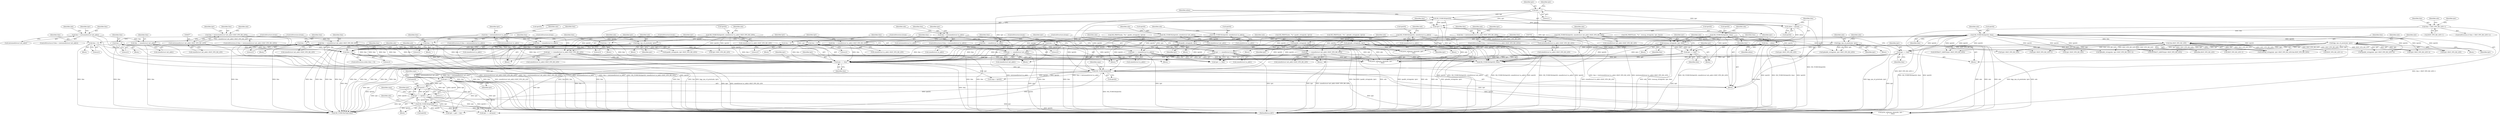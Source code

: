 digraph "0_tcpdump_13d52e9c0e7caf7e6325b0051bc90a49968be67f@array" {
"1001155" [label="(Call,tptr[0] + 1)"];
"1001123" [label="(Call,tptr++)"];
"1001111" [label="(Call,tptr += tlen)"];
"1000864" [label="(Call,tlen -= sizeof(struct in6_addr))"];
"1000834" [label="(Call,tlen < (int)sizeof(struct in6_addr))"];
"1000939" [label="(Call,tlen = 0)"];
"1000845" [label="(Call,tlen = 0)"];
"1000793" [label="(Call,tlen = 0)"];
"1000701" [label="(Call,tlen = nhlen)"];
"1000696" [label="(Call,nhlen = tptr[0])"];
"1000692" [label="(Call,ND_TCHECK(tptr[0]))"];
"1000689" [label="(Call,tptr +=3)"];
"1000751" [label="(Call,tlen = 0)"];
"1000887" [label="(Call,tlen = 0)"];
"1000984" [label="(Call,tlen = 0)"];
"1000820" [label="(Call,tlen -= (sizeof(struct in_addr)+BGP_VPN_RD_LEN))"];
"1000780" [label="(Call,tlen < (int)(sizeof(struct in_addr)+BGP_VPN_RD_LEN))"];
"1000782" [label="(Call,(int)(sizeof(struct in_addr)+BGP_VPN_RD_LEN))"];
"1001068" [label="(Call,tlen = 0)"];
"1000718" [label="(Call,tlen > 0)"];
"1000914" [label="(Call,tlen -= (sizeof(struct in6_addr)+BGP_VPN_RD_LEN))"];
"1000874" [label="(Call,tlen < (int)(sizeof(struct in6_addr)+BGP_VPN_RD_LEN))"];
"1000876" [label="(Call,(int)(sizeof(struct in6_addr)+BGP_VPN_RD_LEN))"];
"1000958" [label="(Call,tlen -= (sizeof(struct in_addr)))"];
"1000928" [label="(Call,tlen < (int)sizeof(struct in_addr))"];
"1000770" [label="(Call,tlen -= sizeof(struct in_addr))"];
"1000740" [label="(Call,tlen < (int)sizeof(struct in_addr))"];
"1000999" [label="(Call,tlen = 0)"];
"1000850" [label="(Call,ND_TCHECK2(tptr[0], sizeof(struct in6_addr)))"];
"1000756" [label="(Call,ND_TCHECK2(tptr[0], sizeof(struct in_addr)))"];
"1000826" [label="(Call,tptr += (sizeof(struct in_addr)+BGP_VPN_RD_LEN))"];
"1000798" [label="(Call,ND_TCHECK2(tptr[0], sizeof(struct in_addr)+BGP_VPN_RD_LEN))"];
"1000812" [label="(Call,bgp_vpn_rd_print(ndo, tptr))"];
"1000704" [label="(Call,tptr++)"];
"1000944" [label="(Call,ND_TCHECK2(tptr[0], sizeof(struct in_addr)))"];
"1000962" [label="(Call,tptr += (sizeof(struct in_addr)))"];
"1000955" [label="(Call,ipaddr_string(ndo, tptr))"];
"1001004" [label="(Call,ND_TCHECK2(tptr[0], tlen))"];
"1000989" [label="(Call,tlen < BGP_VPN_RD_LEN+1)"];
"1000774" [label="(Call,tptr += sizeof(struct in_addr))"];
"1000767" [label="(Call,ipaddr_string(ndo, tptr))"];
"1000868" [label="(Call,tptr += sizeof(struct in6_addr))"];
"1000861" [label="(Call,ip6addr_string(ndo, tptr))"];
"1001065" [label="(Call,tptr += tlen)"];
"1001023" [label="(Call,tlen-BGP_VPN_RD_LEN)"];
"1001015" [label="(Call,bgp_vpn_rd_print(ndo, tptr))"];
"1000892" [label="(Call,ND_TCHECK2(tptr[0], sizeof(struct in6_addr)+BGP_VPN_RD_LEN))"];
"1000981" [label="(Call,tptr += tlen)"];
"1000977" [label="(Call,isonsap_string(ndo, tptr, tlen))"];
"1000967" [label="(Call,ND_TCHECK2(tptr[0], tlen))"];
"1000920" [label="(Call,tptr += (sizeof(struct in6_addr)+BGP_VPN_RD_LEN))"];
"1000906" [label="(Call,bgp_vpn_rd_print(ndo, tptr))"];
"1001114" [label="(Call,ND_TCHECK(tptr[0]))"];
"1001153" [label="(Call,tptr += tptr[0] + 1)"];
"1001141" [label="(Call,ND_TCHECK(tptr[0]))"];
"1000874" [label="(Call,tlen < (int)(sizeof(struct in6_addr)+BGP_VPN_RD_LEN))"];
"1000776" [label="(Call,sizeof(struct in_addr))"];
"1000944" [label="(Call,ND_TCHECK2(tptr[0], sizeof(struct in_addr)))"];
"1000765" [label="(Block,)"];
"1000798" [label="(Call,ND_TCHECK2(tptr[0], sizeof(struct in_addr)+BGP_VPN_RD_LEN))"];
"1000888" [label="(Identifier,tlen)"];
"1000707" [label="(Identifier,tlen)"];
"1001114" [label="(Call,ND_TCHECK(tptr[0]))"];
"1001097" [label="(Call,tptr += tlen)"];
"1001004" [label="(Call,ND_TCHECK2(tptr[0], tlen))"];
"1000835" [label="(Identifier,tlen)"];
"1000811" [label="(Block,)"];
"1000956" [label="(Identifier,ndo)"];
"1000878" [label="(Call,sizeof(struct in6_addr)+BGP_VPN_RD_LEN)"];
"1001116" [label="(Identifier,tptr)"];
"1001126" [label="(Identifier,snpa)"];
"1001005" [label="(Call,tptr[0])"];
"1001156" [label="(Call,tptr[0])"];
"1000939" [label="(Call,tlen = 0)"];
"1000846" [label="(Identifier,tlen)"];
"1001066" [label="(Identifier,tptr)"];
"1000968" [label="(Call,tptr[0])"];
"1000705" [label="(Identifier,tptr)"];
"1001073" [label="(Call,ND_TCHECK2(tptr[0], tlen))"];
"1000797" [label="(Block,)"];
"1000836" [label="(Call,(int)sizeof(struct in6_addr))"];
"1000689" [label="(Call,tptr +=3)"];
"1000742" [label="(Call,(int)sizeof(struct in_addr))"];
"1000828" [label="(Call,sizeof(struct in_addr)+BGP_VPN_RD_LEN)"];
"1000718" [label="(Call,tlen > 0)"];
"1000780" [label="(Call,tlen < (int)(sizeof(struct in_addr)+BGP_VPN_RD_LEN))"];
"1000997" [label="(Identifier,ndo)"];
"1000840" [label="(Block,)"];
"1000812" [label="(Call,bgp_vpn_rd_print(ndo, tptr))"];
"1000856" [label="(Call,ND_PRINT((ndo, \"%s\", ip6addr_string(ndo, tptr))))"];
"1000928" [label="(Call,tlen < (int)sizeof(struct in_addr))"];
"1001154" [label="(Identifier,tptr)"];
"1000950" [label="(Call,ND_PRINT((ndo, \"%s\", ipaddr_string(ndo, tptr))))"];
"1000941" [label="(Literal,0)"];
"1000958" [label="(Call,tlen -= (sizeof(struct in_addr)))"];
"1000690" [label="(Identifier,tptr)"];
"1000892" [label="(Call,ND_TCHECK2(tptr[0], sizeof(struct in6_addr)+BGP_VPN_RD_LEN))"];
"1000814" [label="(Identifier,tptr)"];
"1000906" [label="(Call,bgp_vpn_rd_print(ndo, tptr))"];
"1000934" [label="(Block,)"];
"1001159" [label="(Literal,1)"];
"1000959" [label="(Identifier,tlen)"];
"1000930" [label="(Call,(int)sizeof(struct in_addr))"];
"1001118" [label="(Call,snpa = tptr[0])"];
"1000756" [label="(Call,ND_TCHECK2(tptr[0], sizeof(struct in_addr)))"];
"1000989" [label="(Call,tlen < BGP_VPN_RD_LEN+1)"];
"1000755" [label="(Block,)"];
"1000739" [label="(ControlStructure,if (tlen < (int)sizeof(struct in_addr)))"];
"1000960" [label="(Call,sizeof(struct in_addr))"];
"1000971" [label="(Identifier,tlen)"];
"1000794" [label="(Identifier,tlen)"];
"1000693" [label="(Call,tptr[0])"];
"1000910" [label="(Identifier,ndo)"];
"1000983" [label="(Identifier,tlen)"];
"1000945" [label="(Call,tptr[0])"];
"1001167" [label="(Call,tptr < pptr + len)"];
"1001071" [label="(ControlStructure,break;)"];
"1000813" [label="(Identifier,ndo)"];
"1000692" [label="(Call,ND_TCHECK(tptr[0]))"];
"1000793" [label="(Call,tlen = 0)"];
"1000864" [label="(Call,tlen -= sizeof(struct in6_addr))"];
"1001001" [label="(Literal,0)"];
"1000771" [label="(Identifier,tlen)"];
"1000764" [label="(Identifier,ndo)"];
"1000926" [label="(ControlStructure,break;)"];
"1000843" [label="(Identifier,ndo)"];
"1000889" [label="(Literal,0)"];
"1000753" [label="(Literal,0)"];
"1000717" [label="(ControlStructure,while (tlen > 0))"];
"1000817" [label="(Call,tptr+BGP_VPN_RD_LEN)"];
"1000847" [label="(Literal,0)"];
"1001068" [label="(Call,tlen = 0)"];
"1000865" [label="(Identifier,tlen)"];
"1000980" [label="(Identifier,tlen)"];
"1000769" [label="(Identifier,tptr)"];
"1000799" [label="(Call,tptr[0])"];
"1001000" [label="(Identifier,tlen)"];
"1001014" [label="(Block,)"];
"1001062" [label="(Call,BGP_VPN_RD_LEN+3)"];
"1001006" [label="(Identifier,tptr)"];
"1000827" [label="(Identifier,tptr)"];
"1000788" [label="(Block,)"];
"1000834" [label="(Call,tlen < (int)sizeof(struct in6_addr))"];
"1000791" [label="(Identifier,ndo)"];
"1001016" [label="(Identifier,ndo)"];
"1000849" [label="(Block,)"];
"1000698" [label="(Call,tptr[0])"];
"1000955" [label="(Call,ipaddr_string(ndo, tptr))"];
"1001025" [label="(Identifier,BGP_VPN_RD_LEN)"];
"1000902" [label="(Identifier,ndo)"];
"1000768" [label="(Identifier,ndo)"];
"1001139" [label="(Identifier,snpa)"];
"1000908" [label="(Identifier,tptr)"];
"1000845" [label="(Call,tlen = 0)"];
"1000779" [label="(ControlStructure,if (tlen < (int)(sizeof(struct in_addr)+BGP_VPN_RD_LEN)))"];
"1000859" [label="(Block,)"];
"1000697" [label="(Identifier,nhlen)"];
"1001634" [label="(Call,tptr += advance)"];
"1000772" [label="(Call,sizeof(struct in_addr))"];
"1001140" [label="(Block,)"];
"1000720" [label="(Literal,0)"];
"1000981" [label="(Call,tptr += tlen)"];
"1001017" [label="(Identifier,tptr)"];
"1000885" [label="(Identifier,ndo)"];
"1000991" [label="(Call,BGP_VPN_RD_LEN+1)"];
"1000775" [label="(Identifier,tptr)"];
"1001092" [label="(Call,print_unknown_data(ndo, tptr, \"\n\t    \", tlen))"];
"1000982" [label="(Identifier,tptr)"];
"1000915" [label="(Identifier,tlen)"];
"1000800" [label="(Identifier,tptr)"];
"1000988" [label="(ControlStructure,if (tlen < BGP_VPN_RD_LEN+1))"];
"1001060" [label="(Call,tptr+BGP_VPN_RD_LEN+3)"];
"1000815" [label="(Call,ipaddr_string(ndo, tptr+BGP_VPN_RD_LEN))"];
"1001048" [label="(Call,EXTRACT_24BITS(tptr+BGP_VPN_RD_LEN))"];
"1000808" [label="(Identifier,ndo)"];
"1001011" [label="(Identifier,ndo)"];
"1000757" [label="(Call,tptr[0])"];
"1000987" [label="(ControlStructure,break;)"];
"1000740" [label="(Call,tlen < (int)sizeof(struct in_addr))"];
"1000802" [label="(Call,sizeof(struct in_addr)+BGP_VPN_RD_LEN)"];
"1000916" [label="(Call,sizeof(struct in6_addr)+BGP_VPN_RD_LEN)"];
"1000986" [label="(Literal,0)"];
"1000894" [label="(Identifier,tptr)"];
"1001018" [label="(Call,isonsap_string(ndo, tptr+BGP_VPN_RD_LEN,tlen-BGP_VPN_RD_LEN))"];
"1001008" [label="(Identifier,tlen)"];
"1000978" [label="(Identifier,ndo)"];
"1000905" [label="(Block,)"];
"1000767" [label="(Call,ipaddr_string(ndo, tptr))"];
"1000826" [label="(Call,tptr += (sizeof(struct in_addr)+BGP_VPN_RD_LEN))"];
"1001153" [label="(Call,tptr += tptr[0] + 1)"];
"1000741" [label="(Identifier,tlen)"];
"1000870" [label="(Call,sizeof(struct in6_addr))"];
"1001147" [label="(Identifier,ndo)"];
"1000876" [label="(Call,(int)(sizeof(struct in6_addr)+BGP_VPN_RD_LEN))"];
"1001003" [label="(Block,)"];
"1001015" [label="(Call,bgp_vpn_rd_print(ndo, tptr))"];
"1000758" [label="(Identifier,tptr)"];
"1000966" [label="(ControlStructure,break;)"];
"1000784" [label="(Call,sizeof(struct in_addr)+BGP_VPN_RD_LEN)"];
"1001069" [label="(Identifier,tlen)"];
"1000975" [label="(Block,)"];
"1000972" [label="(Call,ND_PRINT((ndo, \"%s\", isonsap_string(ndo, tptr, tlen))))"];
"1000963" [label="(Identifier,tptr)"];
"1001124" [label="(Identifier,tptr)"];
"1000749" [label="(Identifier,ndo)"];
"1000896" [label="(Call,sizeof(struct in6_addr)+BGP_VPN_RD_LEN)"];
"1000696" [label="(Call,nhlen = tptr[0])"];
"1000927" [label="(ControlStructure,if (tlen < (int)sizeof(struct in_addr)))"];
"1000702" [label="(Identifier,tlen)"];
"1000999" [label="(Call,tlen = 0)"];
"1000882" [label="(Block,)"];
"1000953" [label="(Block,)"];
"1001042" [label="(Call,BGP_VPN_RD_LEN+4)"];
"1001115" [label="(Call,tptr[0])"];
"1000921" [label="(Identifier,tptr)"];
"1001123" [label="(Call,tptr++)"];
"1000875" [label="(Identifier,tlen)"];
"1000909" [label="(Call,ip6addr_string(ndo, tptr+BGP_VPN_RD_LEN))"];
"1000920" [label="(Call,tptr += (sizeof(struct in6_addr)+BGP_VPN_RD_LEN))"];
"1000891" [label="(Block,)"];
"1001111" [label="(Call,tptr += tlen)"];
"1000704" [label="(Call,tptr++)"];
"1000820" [label="(Call,tlen -= (sizeof(struct in_addr)+BGP_VPN_RD_LEN))"];
"1000990" [label="(Identifier,tlen)"];
"1000751" [label="(Call,tlen = 0)"];
"1000795" [label="(Literal,0)"];
"1000994" [label="(Block,)"];
"1000948" [label="(Call,sizeof(struct in_addr))"];
"1001029" [label="(Call,tptr+BGP_VPN_RD_LEN)"];
"1001024" [label="(Identifier,tlen)"];
"1001067" [label="(Identifier,tlen)"];
"1000832" [label="(ControlStructure,break;)"];
"1001019" [label="(Identifier,ndo)"];
"1000781" [label="(Identifier,tlen)"];
"1000852" [label="(Identifier,tptr)"];
"1000985" [label="(Identifier,tlen)"];
"1000752" [label="(Identifier,tlen)"];
"1000821" [label="(Identifier,tlen)"];
"1000854" [label="(Call,sizeof(struct in6_addr))"];
"1001020" [label="(Call,tptr+BGP_VPN_RD_LEN)"];
"1000893" [label="(Call,tptr[0])"];
"1000863" [label="(Identifier,tptr)"];
"1000719" [label="(Identifier,tlen)"];
"1000967" [label="(Call,ND_TCHECK2(tptr[0], tlen))"];
"1000774" [label="(Call,tptr += sizeof(struct in_addr))"];
"1000738" [label="(Block,)"];
"1000833" [label="(ControlStructure,if (tlen < (int)sizeof(struct in6_addr)))"];
"1001049" [label="(Call,tptr+BGP_VPN_RD_LEN)"];
"1000851" [label="(Call,tptr[0])"];
"1001028" [label="(Call,EXTRACT_32BITS(tptr+BGP_VPN_RD_LEN))"];
"1001107" [label="(Identifier,ndo)"];
"1000701" [label="(Call,tlen = nhlen)"];
"1000952" [label="(Identifier,ndo)"];
"1000977" [label="(Call,isonsap_string(ndo, tptr, tlen))"];
"1001058" [label="(Call,ip6addr_string(ndo, tptr+BGP_VPN_RD_LEN+3))"];
"1000887" [label="(Call,tlen = 0)"];
"1000964" [label="(Call,sizeof(struct in_addr))"];
"1001155" [label="(Call,tptr[0] + 1)"];
"1000694" [label="(Identifier,tptr)"];
"1000862" [label="(Identifier,ndo)"];
"1001038" [label="(Call,ipaddr_string(ndo, tptr+BGP_VPN_RD_LEN+4))"];
"1001141" [label="(Call,ND_TCHECK(tptr[0]))"];
"1001119" [label="(Identifier,snpa)"];
"1000911" [label="(Call,tptr+BGP_VPN_RD_LEN)"];
"1001112" [label="(Identifier,tptr)"];
"1000782" [label="(Call,(int)(sizeof(struct in_addr)+BGP_VPN_RD_LEN))"];
"1000873" [label="(ControlStructure,if (tlen < (int)(sizeof(struct in6_addr)+BGP_VPN_RD_LEN)))"];
"1000962" [label="(Call,tptr += (sizeof(struct in_addr)))"];
"1000762" [label="(Call,ND_PRINT((ndo, \"%s\",ipaddr_string(ndo, tptr))))"];
"1000866" [label="(Call,sizeof(struct in6_addr))"];
"1000861" [label="(Call,ip6addr_string(ndo, tptr))"];
"1002909" [label="(Call,print_unknown_data(ndo, pptr, \"\n\t    \", len))"];
"1002919" [label="(MethodReturn,RET)"];
"1000974" [label="(Identifier,ndo)"];
"1001142" [label="(Call,tptr[0])"];
"1001615" [label="(Call,print_unknown_data(ndo, tptr, \"\n\t    \", tlen))"];
"1000872" [label="(ControlStructure,break;)"];
"1000822" [label="(Call,sizeof(struct in_addr)+BGP_VPN_RD_LEN)"];
"1000691" [label="(Literal,3)"];
"1000725" [label="(Identifier,nnh)"];
"1001065" [label="(Call,tptr += tlen)"];
"1000957" [label="(Identifier,tptr)"];
"1000937" [label="(Identifier,ndo)"];
"1000770" [label="(Call,tlen -= sizeof(struct in_addr))"];
"1000914" [label="(Call,tlen -= (sizeof(struct in6_addr)+BGP_VPN_RD_LEN))"];
"1000940" [label="(Identifier,tlen)"];
"1001070" [label="(Literal,0)"];
"1000929" [label="(Identifier,tlen)"];
"1001113" [label="(Identifier,tlen)"];
"1000946" [label="(Identifier,tptr)"];
"1000850" [label="(Call,ND_TCHECK2(tptr[0], sizeof(struct in6_addr)))"];
"1000869" [label="(Identifier,tptr)"];
"1000922" [label="(Call,sizeof(struct in6_addr)+BGP_VPN_RD_LEN)"];
"1000760" [label="(Call,sizeof(struct in_addr))"];
"1000868" [label="(Call,tptr += sizeof(struct in6_addr))"];
"1000150" [label="(Block,)"];
"1000703" [label="(Identifier,nhlen)"];
"1000984" [label="(Call,tlen = 0)"];
"1000816" [label="(Identifier,ndo)"];
"1000907" [label="(Identifier,ndo)"];
"1001597" [label="(Call,ND_TCHECK2(*tptr,tlen))"];
"1000858" [label="(Identifier,ndo)"];
"1000778" [label="(ControlStructure,break;)"];
"1000943" [label="(Block,)"];
"1001023" [label="(Call,tlen-BGP_VPN_RD_LEN)"];
"1000746" [label="(Block,)"];
"1001040" [label="(Call,tptr+BGP_VPN_RD_LEN+4)"];
"1000979" [label="(Identifier,tptr)"];
"1001155" -> "1001153"  [label="AST: "];
"1001155" -> "1001159"  [label="CFG: "];
"1001156" -> "1001155"  [label="AST: "];
"1001159" -> "1001155"  [label="AST: "];
"1001153" -> "1001155"  [label="CFG: "];
"1001155" -> "1002919"  [label="DDG: tptr[0]"];
"1001123" -> "1001155"  [label="DDG: tptr"];
"1001153" -> "1001155"  [label="DDG: tptr"];
"1001141" -> "1001155"  [label="DDG: tptr[0]"];
"1001123" -> "1000150"  [label="AST: "];
"1001123" -> "1001124"  [label="CFG: "];
"1001124" -> "1001123"  [label="AST: "];
"1001126" -> "1001123"  [label="CFG: "];
"1001111" -> "1001123"  [label="DDG: tptr"];
"1001114" -> "1001123"  [label="DDG: tptr[0]"];
"1001123" -> "1001141"  [label="DDG: tptr"];
"1001123" -> "1001153"  [label="DDG: tptr"];
"1001123" -> "1001167"  [label="DDG: tptr"];
"1001123" -> "1001597"  [label="DDG: tptr"];
"1001123" -> "1001615"  [label="DDG: tptr"];
"1001123" -> "1001634"  [label="DDG: tptr"];
"1001111" -> "1000150"  [label="AST: "];
"1001111" -> "1001113"  [label="CFG: "];
"1001112" -> "1001111"  [label="AST: "];
"1001113" -> "1001111"  [label="AST: "];
"1001116" -> "1001111"  [label="CFG: "];
"1001111" -> "1002919"  [label="DDG: tlen"];
"1000864" -> "1001111"  [label="DDG: tlen"];
"1000939" -> "1001111"  [label="DDG: tlen"];
"1000845" -> "1001111"  [label="DDG: tlen"];
"1000793" -> "1001111"  [label="DDG: tlen"];
"1000701" -> "1001111"  [label="DDG: tlen"];
"1000751" -> "1001111"  [label="DDG: tlen"];
"1000887" -> "1001111"  [label="DDG: tlen"];
"1000984" -> "1001111"  [label="DDG: tlen"];
"1000820" -> "1001111"  [label="DDG: tlen"];
"1001068" -> "1001111"  [label="DDG: tlen"];
"1000718" -> "1001111"  [label="DDG: tlen"];
"1000914" -> "1001111"  [label="DDG: tlen"];
"1000958" -> "1001111"  [label="DDG: tlen"];
"1000770" -> "1001111"  [label="DDG: tlen"];
"1000999" -> "1001111"  [label="DDG: tlen"];
"1000850" -> "1001111"  [label="DDG: tptr[0]"];
"1000756" -> "1001111"  [label="DDG: tptr[0]"];
"1000826" -> "1001111"  [label="DDG: tptr"];
"1000798" -> "1001111"  [label="DDG: tptr[0]"];
"1000704" -> "1001111"  [label="DDG: tptr"];
"1000944" -> "1001111"  [label="DDG: tptr[0]"];
"1000962" -> "1001111"  [label="DDG: tptr"];
"1001004" -> "1001111"  [label="DDG: tptr[0]"];
"1000774" -> "1001111"  [label="DDG: tptr"];
"1000868" -> "1001111"  [label="DDG: tptr"];
"1001065" -> "1001111"  [label="DDG: tptr"];
"1000892" -> "1001111"  [label="DDG: tptr[0]"];
"1000981" -> "1001111"  [label="DDG: tptr"];
"1000920" -> "1001111"  [label="DDG: tptr"];
"1000967" -> "1001111"  [label="DDG: tptr[0]"];
"1000692" -> "1001111"  [label="DDG: tptr[0]"];
"1000689" -> "1001111"  [label="DDG: tptr"];
"1001111" -> "1001114"  [label="DDG: tptr"];
"1001111" -> "1001118"  [label="DDG: tptr"];
"1001111" -> "1001141"  [label="DDG: tptr"];
"1001111" -> "1001167"  [label="DDG: tptr"];
"1001111" -> "1001597"  [label="DDG: tptr"];
"1001111" -> "1001615"  [label="DDG: tptr"];
"1001111" -> "1001634"  [label="DDG: tptr"];
"1000864" -> "1000849"  [label="AST: "];
"1000864" -> "1000866"  [label="CFG: "];
"1000865" -> "1000864"  [label="AST: "];
"1000866" -> "1000864"  [label="AST: "];
"1000869" -> "1000864"  [label="CFG: "];
"1000864" -> "1002919"  [label="DDG: tlen"];
"1000864" -> "1000718"  [label="DDG: tlen"];
"1000834" -> "1000864"  [label="DDG: tlen"];
"1000864" -> "1001597"  [label="DDG: tlen"];
"1000834" -> "1000833"  [label="AST: "];
"1000834" -> "1000836"  [label="CFG: "];
"1000835" -> "1000834"  [label="AST: "];
"1000836" -> "1000834"  [label="AST: "];
"1000843" -> "1000834"  [label="CFG: "];
"1000852" -> "1000834"  [label="CFG: "];
"1000834" -> "1002919"  [label="DDG: tlen < (int)sizeof(struct in6_addr)"];
"1000834" -> "1002919"  [label="DDG: (int)sizeof(struct in6_addr)"];
"1000939" -> "1000934"  [label="AST: "];
"1000939" -> "1000941"  [label="CFG: "];
"1000940" -> "1000939"  [label="AST: "];
"1000941" -> "1000939"  [label="AST: "];
"1000966" -> "1000939"  [label="CFG: "];
"1000939" -> "1002919"  [label="DDG: tlen"];
"1000939" -> "1000718"  [label="DDG: tlen"];
"1000939" -> "1001597"  [label="DDG: tlen"];
"1000845" -> "1000840"  [label="AST: "];
"1000845" -> "1000847"  [label="CFG: "];
"1000846" -> "1000845"  [label="AST: "];
"1000847" -> "1000845"  [label="AST: "];
"1000872" -> "1000845"  [label="CFG: "];
"1000845" -> "1002919"  [label="DDG: tlen"];
"1000845" -> "1000718"  [label="DDG: tlen"];
"1000845" -> "1001597"  [label="DDG: tlen"];
"1000793" -> "1000788"  [label="AST: "];
"1000793" -> "1000795"  [label="CFG: "];
"1000794" -> "1000793"  [label="AST: "];
"1000795" -> "1000793"  [label="AST: "];
"1000832" -> "1000793"  [label="CFG: "];
"1000793" -> "1002919"  [label="DDG: tlen"];
"1000793" -> "1000718"  [label="DDG: tlen"];
"1000793" -> "1001597"  [label="DDG: tlen"];
"1000701" -> "1000150"  [label="AST: "];
"1000701" -> "1000703"  [label="CFG: "];
"1000702" -> "1000701"  [label="AST: "];
"1000703" -> "1000701"  [label="AST: "];
"1000705" -> "1000701"  [label="CFG: "];
"1000701" -> "1002919"  [label="DDG: nhlen"];
"1000696" -> "1000701"  [label="DDG: nhlen"];
"1000701" -> "1000718"  [label="DDG: tlen"];
"1000701" -> "1001597"  [label="DDG: tlen"];
"1000696" -> "1000150"  [label="AST: "];
"1000696" -> "1000698"  [label="CFG: "];
"1000697" -> "1000696"  [label="AST: "];
"1000698" -> "1000696"  [label="AST: "];
"1000702" -> "1000696"  [label="CFG: "];
"1000692" -> "1000696"  [label="DDG: tptr[0]"];
"1000689" -> "1000696"  [label="DDG: tptr"];
"1000692" -> "1000150"  [label="AST: "];
"1000692" -> "1000693"  [label="CFG: "];
"1000693" -> "1000692"  [label="AST: "];
"1000697" -> "1000692"  [label="CFG: "];
"1000692" -> "1002919"  [label="DDG: ND_TCHECK(tptr[0])"];
"1000689" -> "1000692"  [label="DDG: tptr"];
"1000692" -> "1000704"  [label="DDG: tptr[0]"];
"1000692" -> "1001073"  [label="DDG: tptr[0]"];
"1000692" -> "1001114"  [label="DDG: tptr[0]"];
"1000689" -> "1000150"  [label="AST: "];
"1000689" -> "1000691"  [label="CFG: "];
"1000690" -> "1000689"  [label="AST: "];
"1000691" -> "1000689"  [label="AST: "];
"1000694" -> "1000689"  [label="CFG: "];
"1000689" -> "1000704"  [label="DDG: tptr"];
"1000689" -> "1001073"  [label="DDG: tptr"];
"1000689" -> "1001114"  [label="DDG: tptr"];
"1000751" -> "1000746"  [label="AST: "];
"1000751" -> "1000753"  [label="CFG: "];
"1000752" -> "1000751"  [label="AST: "];
"1000753" -> "1000751"  [label="AST: "];
"1000778" -> "1000751"  [label="CFG: "];
"1000751" -> "1002919"  [label="DDG: tlen"];
"1000751" -> "1000718"  [label="DDG: tlen"];
"1000751" -> "1001597"  [label="DDG: tlen"];
"1000887" -> "1000882"  [label="AST: "];
"1000887" -> "1000889"  [label="CFG: "];
"1000888" -> "1000887"  [label="AST: "];
"1000889" -> "1000887"  [label="AST: "];
"1000926" -> "1000887"  [label="CFG: "];
"1000887" -> "1002919"  [label="DDG: tlen"];
"1000887" -> "1000718"  [label="DDG: tlen"];
"1000887" -> "1001597"  [label="DDG: tlen"];
"1000984" -> "1000738"  [label="AST: "];
"1000984" -> "1000986"  [label="CFG: "];
"1000985" -> "1000984"  [label="AST: "];
"1000986" -> "1000984"  [label="AST: "];
"1000987" -> "1000984"  [label="CFG: "];
"1000984" -> "1002919"  [label="DDG: tlen"];
"1000984" -> "1000718"  [label="DDG: tlen"];
"1000984" -> "1001597"  [label="DDG: tlen"];
"1000820" -> "1000797"  [label="AST: "];
"1000820" -> "1000822"  [label="CFG: "];
"1000821" -> "1000820"  [label="AST: "];
"1000822" -> "1000820"  [label="AST: "];
"1000827" -> "1000820"  [label="CFG: "];
"1000820" -> "1002919"  [label="DDG: tlen"];
"1000820" -> "1000718"  [label="DDG: tlen"];
"1000780" -> "1000820"  [label="DDG: tlen"];
"1000820" -> "1001597"  [label="DDG: tlen"];
"1000780" -> "1000779"  [label="AST: "];
"1000780" -> "1000782"  [label="CFG: "];
"1000781" -> "1000780"  [label="AST: "];
"1000782" -> "1000780"  [label="AST: "];
"1000791" -> "1000780"  [label="CFG: "];
"1000800" -> "1000780"  [label="CFG: "];
"1000780" -> "1002919"  [label="DDG: tlen < (int)(sizeof(struct in_addr)+BGP_VPN_RD_LEN)"];
"1000780" -> "1002919"  [label="DDG: (int)(sizeof(struct in_addr)+BGP_VPN_RD_LEN)"];
"1000782" -> "1000780"  [label="DDG: sizeof(struct in_addr)+BGP_VPN_RD_LEN"];
"1000782" -> "1000784"  [label="CFG: "];
"1000783" -> "1000782"  [label="AST: "];
"1000784" -> "1000782"  [label="AST: "];
"1000782" -> "1002919"  [label="DDG: sizeof(struct in_addr)+BGP_VPN_RD_LEN"];
"1001068" -> "1001003"  [label="AST: "];
"1001068" -> "1001070"  [label="CFG: "];
"1001069" -> "1001068"  [label="AST: "];
"1001070" -> "1001068"  [label="AST: "];
"1001071" -> "1001068"  [label="CFG: "];
"1001068" -> "1002919"  [label="DDG: tlen"];
"1001068" -> "1000718"  [label="DDG: tlen"];
"1001068" -> "1001597"  [label="DDG: tlen"];
"1000718" -> "1000717"  [label="AST: "];
"1000718" -> "1000720"  [label="CFG: "];
"1000719" -> "1000718"  [label="AST: "];
"1000720" -> "1000718"  [label="AST: "];
"1000725" -> "1000718"  [label="CFG: "];
"1001107" -> "1000718"  [label="CFG: "];
"1000718" -> "1002919"  [label="DDG: tlen > 0"];
"1000914" -> "1000718"  [label="DDG: tlen"];
"1000958" -> "1000718"  [label="DDG: tlen"];
"1000770" -> "1000718"  [label="DDG: tlen"];
"1000999" -> "1000718"  [label="DDG: tlen"];
"1000718" -> "1001073"  [label="DDG: tlen"];
"1000718" -> "1001597"  [label="DDG: tlen"];
"1000914" -> "1000891"  [label="AST: "];
"1000914" -> "1000916"  [label="CFG: "];
"1000915" -> "1000914"  [label="AST: "];
"1000916" -> "1000914"  [label="AST: "];
"1000921" -> "1000914"  [label="CFG: "];
"1000914" -> "1002919"  [label="DDG: tlen"];
"1000874" -> "1000914"  [label="DDG: tlen"];
"1000914" -> "1001597"  [label="DDG: tlen"];
"1000874" -> "1000873"  [label="AST: "];
"1000874" -> "1000876"  [label="CFG: "];
"1000875" -> "1000874"  [label="AST: "];
"1000876" -> "1000874"  [label="AST: "];
"1000885" -> "1000874"  [label="CFG: "];
"1000894" -> "1000874"  [label="CFG: "];
"1000874" -> "1002919"  [label="DDG: tlen < (int)(sizeof(struct in6_addr)+BGP_VPN_RD_LEN)"];
"1000874" -> "1002919"  [label="DDG: (int)(sizeof(struct in6_addr)+BGP_VPN_RD_LEN)"];
"1000876" -> "1000874"  [label="DDG: sizeof(struct in6_addr)+BGP_VPN_RD_LEN"];
"1000876" -> "1000878"  [label="CFG: "];
"1000877" -> "1000876"  [label="AST: "];
"1000878" -> "1000876"  [label="AST: "];
"1000876" -> "1002919"  [label="DDG: sizeof(struct in6_addr)+BGP_VPN_RD_LEN"];
"1000958" -> "1000943"  [label="AST: "];
"1000958" -> "1000960"  [label="CFG: "];
"1000959" -> "1000958"  [label="AST: "];
"1000960" -> "1000958"  [label="AST: "];
"1000963" -> "1000958"  [label="CFG: "];
"1000958" -> "1002919"  [label="DDG: tlen"];
"1000928" -> "1000958"  [label="DDG: tlen"];
"1000958" -> "1001597"  [label="DDG: tlen"];
"1000928" -> "1000927"  [label="AST: "];
"1000928" -> "1000930"  [label="CFG: "];
"1000929" -> "1000928"  [label="AST: "];
"1000930" -> "1000928"  [label="AST: "];
"1000937" -> "1000928"  [label="CFG: "];
"1000946" -> "1000928"  [label="CFG: "];
"1000928" -> "1002919"  [label="DDG: (int)sizeof(struct in_addr)"];
"1000928" -> "1002919"  [label="DDG: tlen < (int)sizeof(struct in_addr)"];
"1000770" -> "1000755"  [label="AST: "];
"1000770" -> "1000772"  [label="CFG: "];
"1000771" -> "1000770"  [label="AST: "];
"1000772" -> "1000770"  [label="AST: "];
"1000775" -> "1000770"  [label="CFG: "];
"1000770" -> "1002919"  [label="DDG: tlen"];
"1000740" -> "1000770"  [label="DDG: tlen"];
"1000770" -> "1001597"  [label="DDG: tlen"];
"1000740" -> "1000739"  [label="AST: "];
"1000740" -> "1000742"  [label="CFG: "];
"1000741" -> "1000740"  [label="AST: "];
"1000742" -> "1000740"  [label="AST: "];
"1000749" -> "1000740"  [label="CFG: "];
"1000758" -> "1000740"  [label="CFG: "];
"1000740" -> "1002919"  [label="DDG: (int)sizeof(struct in_addr)"];
"1000740" -> "1002919"  [label="DDG: tlen < (int)sizeof(struct in_addr)"];
"1000999" -> "1000994"  [label="AST: "];
"1000999" -> "1001001"  [label="CFG: "];
"1001000" -> "1000999"  [label="AST: "];
"1001001" -> "1000999"  [label="AST: "];
"1001071" -> "1000999"  [label="CFG: "];
"1000999" -> "1002919"  [label="DDG: tlen"];
"1000999" -> "1001597"  [label="DDG: tlen"];
"1000850" -> "1000849"  [label="AST: "];
"1000850" -> "1000854"  [label="CFG: "];
"1000851" -> "1000850"  [label="AST: "];
"1000854" -> "1000850"  [label="AST: "];
"1000858" -> "1000850"  [label="CFG: "];
"1000850" -> "1002919"  [label="DDG: tptr[0]"];
"1000850" -> "1002919"  [label="DDG: ND_TCHECK2(tptr[0], sizeof(struct in6_addr))"];
"1000850" -> "1000861"  [label="DDG: tptr[0]"];
"1000850" -> "1000868"  [label="DDG: tptr[0]"];
"1000850" -> "1001073"  [label="DDG: tptr[0]"];
"1000850" -> "1001114"  [label="DDG: tptr[0]"];
"1000756" -> "1000755"  [label="AST: "];
"1000756" -> "1000760"  [label="CFG: "];
"1000757" -> "1000756"  [label="AST: "];
"1000760" -> "1000756"  [label="AST: "];
"1000764" -> "1000756"  [label="CFG: "];
"1000756" -> "1002919"  [label="DDG: tptr[0]"];
"1000756" -> "1002919"  [label="DDG: ND_TCHECK2(tptr[0], sizeof(struct in_addr))"];
"1000756" -> "1000767"  [label="DDG: tptr[0]"];
"1000756" -> "1000774"  [label="DDG: tptr[0]"];
"1000756" -> "1001073"  [label="DDG: tptr[0]"];
"1000756" -> "1001114"  [label="DDG: tptr[0]"];
"1000826" -> "1000797"  [label="AST: "];
"1000826" -> "1000828"  [label="CFG: "];
"1000827" -> "1000826"  [label="AST: "];
"1000828" -> "1000826"  [label="AST: "];
"1000832" -> "1000826"  [label="CFG: "];
"1000826" -> "1002919"  [label="DDG: tptr"];
"1000826" -> "1002919"  [label="DDG: sizeof(struct in_addr)+BGP_VPN_RD_LEN"];
"1000798" -> "1000826"  [label="DDG: tptr[0]"];
"1000812" -> "1000826"  [label="DDG: tptr"];
"1000826" -> "1001073"  [label="DDG: tptr"];
"1000826" -> "1001092"  [label="DDG: tptr"];
"1000826" -> "1001097"  [label="DDG: tptr"];
"1000798" -> "1000797"  [label="AST: "];
"1000798" -> "1000802"  [label="CFG: "];
"1000799" -> "1000798"  [label="AST: "];
"1000802" -> "1000798"  [label="AST: "];
"1000808" -> "1000798"  [label="CFG: "];
"1000798" -> "1002919"  [label="DDG: tptr[0]"];
"1000798" -> "1002919"  [label="DDG: ND_TCHECK2(tptr[0], sizeof(struct in_addr)+BGP_VPN_RD_LEN)"];
"1000798" -> "1000812"  [label="DDG: tptr[0]"];
"1000798" -> "1000815"  [label="DDG: tptr[0]"];
"1000798" -> "1000817"  [label="DDG: tptr[0]"];
"1000798" -> "1001073"  [label="DDG: tptr[0]"];
"1000798" -> "1001114"  [label="DDG: tptr[0]"];
"1000812" -> "1000811"  [label="AST: "];
"1000812" -> "1000814"  [label="CFG: "];
"1000813" -> "1000812"  [label="AST: "];
"1000814" -> "1000812"  [label="AST: "];
"1000816" -> "1000812"  [label="CFG: "];
"1000812" -> "1002919"  [label="DDG: bgp_vpn_rd_print(ndo, tptr)"];
"1000812" -> "1000815"  [label="DDG: ndo"];
"1000812" -> "1000815"  [label="DDG: tptr"];
"1000812" -> "1000817"  [label="DDG: tptr"];
"1000704" -> "1000150"  [label="AST: "];
"1000704" -> "1000705"  [label="CFG: "];
"1000705" -> "1000704"  [label="AST: "];
"1000707" -> "1000704"  [label="CFG: "];
"1000704" -> "1001073"  [label="DDG: tptr"];
"1000704" -> "1001092"  [label="DDG: tptr"];
"1000704" -> "1001097"  [label="DDG: tptr"];
"1000944" -> "1000943"  [label="AST: "];
"1000944" -> "1000948"  [label="CFG: "];
"1000945" -> "1000944"  [label="AST: "];
"1000948" -> "1000944"  [label="AST: "];
"1000952" -> "1000944"  [label="CFG: "];
"1000944" -> "1002919"  [label="DDG: ND_TCHECK2(tptr[0], sizeof(struct in_addr))"];
"1000944" -> "1002919"  [label="DDG: tptr[0]"];
"1000944" -> "1000955"  [label="DDG: tptr[0]"];
"1000944" -> "1000962"  [label="DDG: tptr[0]"];
"1000944" -> "1001073"  [label="DDG: tptr[0]"];
"1000944" -> "1001114"  [label="DDG: tptr[0]"];
"1000962" -> "1000943"  [label="AST: "];
"1000962" -> "1000964"  [label="CFG: "];
"1000963" -> "1000962"  [label="AST: "];
"1000964" -> "1000962"  [label="AST: "];
"1000966" -> "1000962"  [label="CFG: "];
"1000962" -> "1002919"  [label="DDG: tptr"];
"1000955" -> "1000962"  [label="DDG: tptr"];
"1000962" -> "1001073"  [label="DDG: tptr"];
"1000962" -> "1001092"  [label="DDG: tptr"];
"1000962" -> "1001097"  [label="DDG: tptr"];
"1000955" -> "1000953"  [label="AST: "];
"1000955" -> "1000957"  [label="CFG: "];
"1000956" -> "1000955"  [label="AST: "];
"1000957" -> "1000955"  [label="AST: "];
"1000950" -> "1000955"  [label="CFG: "];
"1000955" -> "1002919"  [label="DDG: ipaddr_string(ndo, tptr)"];
"1000955" -> "1002919"  [label="DDG: ndo"];
"1000955" -> "1001092"  [label="DDG: ndo"];
"1000955" -> "1001615"  [label="DDG: ndo"];
"1000955" -> "1002909"  [label="DDG: ndo"];
"1001004" -> "1001003"  [label="AST: "];
"1001004" -> "1001008"  [label="CFG: "];
"1001005" -> "1001004"  [label="AST: "];
"1001008" -> "1001004"  [label="AST: "];
"1001011" -> "1001004"  [label="CFG: "];
"1001004" -> "1002919"  [label="DDG: ND_TCHECK2(tptr[0], tlen)"];
"1001004" -> "1002919"  [label="DDG: tptr[0]"];
"1000989" -> "1001004"  [label="DDG: tlen"];
"1001004" -> "1001015"  [label="DDG: tptr[0]"];
"1001004" -> "1001018"  [label="DDG: tptr[0]"];
"1001004" -> "1001020"  [label="DDG: tptr[0]"];
"1001004" -> "1001023"  [label="DDG: tlen"];
"1001004" -> "1001028"  [label="DDG: tptr[0]"];
"1001004" -> "1001029"  [label="DDG: tptr[0]"];
"1001004" -> "1001038"  [label="DDG: tptr[0]"];
"1001004" -> "1001040"  [label="DDG: tptr[0]"];
"1001004" -> "1001048"  [label="DDG: tptr[0]"];
"1001004" -> "1001049"  [label="DDG: tptr[0]"];
"1001004" -> "1001058"  [label="DDG: tptr[0]"];
"1001004" -> "1001060"  [label="DDG: tptr[0]"];
"1001004" -> "1001065"  [label="DDG: tptr[0]"];
"1001004" -> "1001073"  [label="DDG: tptr[0]"];
"1001004" -> "1001114"  [label="DDG: tptr[0]"];
"1000989" -> "1000988"  [label="AST: "];
"1000989" -> "1000991"  [label="CFG: "];
"1000990" -> "1000989"  [label="AST: "];
"1000991" -> "1000989"  [label="AST: "];
"1000997" -> "1000989"  [label="CFG: "];
"1001006" -> "1000989"  [label="CFG: "];
"1000989" -> "1002919"  [label="DDG: tlen < BGP_VPN_RD_LEN+1"];
"1000989" -> "1002919"  [label="DDG: BGP_VPN_RD_LEN+1"];
"1000774" -> "1000755"  [label="AST: "];
"1000774" -> "1000776"  [label="CFG: "];
"1000775" -> "1000774"  [label="AST: "];
"1000776" -> "1000774"  [label="AST: "];
"1000778" -> "1000774"  [label="CFG: "];
"1000774" -> "1002919"  [label="DDG: tptr"];
"1000767" -> "1000774"  [label="DDG: tptr"];
"1000774" -> "1001073"  [label="DDG: tptr"];
"1000774" -> "1001092"  [label="DDG: tptr"];
"1000774" -> "1001097"  [label="DDG: tptr"];
"1000767" -> "1000765"  [label="AST: "];
"1000767" -> "1000769"  [label="CFG: "];
"1000768" -> "1000767"  [label="AST: "];
"1000769" -> "1000767"  [label="AST: "];
"1000762" -> "1000767"  [label="CFG: "];
"1000767" -> "1002919"  [label="DDG: ipaddr_string(ndo, tptr)"];
"1000767" -> "1002919"  [label="DDG: ndo"];
"1000767" -> "1001092"  [label="DDG: ndo"];
"1000767" -> "1001615"  [label="DDG: ndo"];
"1000767" -> "1002909"  [label="DDG: ndo"];
"1000868" -> "1000849"  [label="AST: "];
"1000868" -> "1000870"  [label="CFG: "];
"1000869" -> "1000868"  [label="AST: "];
"1000870" -> "1000868"  [label="AST: "];
"1000872" -> "1000868"  [label="CFG: "];
"1000868" -> "1002919"  [label="DDG: tptr"];
"1000861" -> "1000868"  [label="DDG: tptr"];
"1000868" -> "1001073"  [label="DDG: tptr"];
"1000868" -> "1001092"  [label="DDG: tptr"];
"1000868" -> "1001097"  [label="DDG: tptr"];
"1000861" -> "1000859"  [label="AST: "];
"1000861" -> "1000863"  [label="CFG: "];
"1000862" -> "1000861"  [label="AST: "];
"1000863" -> "1000861"  [label="AST: "];
"1000856" -> "1000861"  [label="CFG: "];
"1000861" -> "1002919"  [label="DDG: ndo"];
"1000861" -> "1002919"  [label="DDG: ip6addr_string(ndo, tptr)"];
"1000861" -> "1001092"  [label="DDG: ndo"];
"1000861" -> "1001615"  [label="DDG: ndo"];
"1000861" -> "1002909"  [label="DDG: ndo"];
"1001065" -> "1001003"  [label="AST: "];
"1001065" -> "1001067"  [label="CFG: "];
"1001066" -> "1001065"  [label="AST: "];
"1001067" -> "1001065"  [label="AST: "];
"1001069" -> "1001065"  [label="CFG: "];
"1001065" -> "1002919"  [label="DDG: tptr"];
"1001023" -> "1001065"  [label="DDG: tlen"];
"1001015" -> "1001065"  [label="DDG: tptr"];
"1001065" -> "1001073"  [label="DDG: tptr"];
"1001065" -> "1001092"  [label="DDG: tptr"];
"1001065" -> "1001097"  [label="DDG: tptr"];
"1001023" -> "1001018"  [label="AST: "];
"1001023" -> "1001025"  [label="CFG: "];
"1001024" -> "1001023"  [label="AST: "];
"1001025" -> "1001023"  [label="AST: "];
"1001018" -> "1001023"  [label="CFG: "];
"1001023" -> "1001018"  [label="DDG: tlen"];
"1001023" -> "1001018"  [label="DDG: BGP_VPN_RD_LEN"];
"1001023" -> "1001028"  [label="DDG: BGP_VPN_RD_LEN"];
"1001023" -> "1001029"  [label="DDG: BGP_VPN_RD_LEN"];
"1001023" -> "1001038"  [label="DDG: BGP_VPN_RD_LEN"];
"1001023" -> "1001040"  [label="DDG: BGP_VPN_RD_LEN"];
"1001023" -> "1001042"  [label="DDG: BGP_VPN_RD_LEN"];
"1001023" -> "1001048"  [label="DDG: BGP_VPN_RD_LEN"];
"1001023" -> "1001049"  [label="DDG: BGP_VPN_RD_LEN"];
"1001023" -> "1001058"  [label="DDG: BGP_VPN_RD_LEN"];
"1001023" -> "1001060"  [label="DDG: BGP_VPN_RD_LEN"];
"1001023" -> "1001062"  [label="DDG: BGP_VPN_RD_LEN"];
"1001015" -> "1001014"  [label="AST: "];
"1001015" -> "1001017"  [label="CFG: "];
"1001016" -> "1001015"  [label="AST: "];
"1001017" -> "1001015"  [label="AST: "];
"1001019" -> "1001015"  [label="CFG: "];
"1001015" -> "1002919"  [label="DDG: bgp_vpn_rd_print(ndo, tptr)"];
"1001015" -> "1001018"  [label="DDG: ndo"];
"1001015" -> "1001018"  [label="DDG: tptr"];
"1001015" -> "1001020"  [label="DDG: tptr"];
"1001015" -> "1001028"  [label="DDG: tptr"];
"1001015" -> "1001029"  [label="DDG: tptr"];
"1001015" -> "1001038"  [label="DDG: tptr"];
"1001015" -> "1001040"  [label="DDG: tptr"];
"1001015" -> "1001048"  [label="DDG: tptr"];
"1001015" -> "1001049"  [label="DDG: tptr"];
"1001015" -> "1001058"  [label="DDG: tptr"];
"1001015" -> "1001060"  [label="DDG: tptr"];
"1000892" -> "1000891"  [label="AST: "];
"1000892" -> "1000896"  [label="CFG: "];
"1000893" -> "1000892"  [label="AST: "];
"1000896" -> "1000892"  [label="AST: "];
"1000902" -> "1000892"  [label="CFG: "];
"1000892" -> "1002919"  [label="DDG: tptr[0]"];
"1000892" -> "1002919"  [label="DDG: ND_TCHECK2(tptr[0], sizeof(struct in6_addr)+BGP_VPN_RD_LEN)"];
"1000892" -> "1000906"  [label="DDG: tptr[0]"];
"1000892" -> "1000909"  [label="DDG: tptr[0]"];
"1000892" -> "1000911"  [label="DDG: tptr[0]"];
"1000892" -> "1000920"  [label="DDG: tptr[0]"];
"1000892" -> "1001073"  [label="DDG: tptr[0]"];
"1000892" -> "1001114"  [label="DDG: tptr[0]"];
"1000981" -> "1000738"  [label="AST: "];
"1000981" -> "1000983"  [label="CFG: "];
"1000982" -> "1000981"  [label="AST: "];
"1000983" -> "1000981"  [label="AST: "];
"1000985" -> "1000981"  [label="CFG: "];
"1000981" -> "1002919"  [label="DDG: tptr"];
"1000977" -> "1000981"  [label="DDG: tlen"];
"1000977" -> "1000981"  [label="DDG: tptr"];
"1000967" -> "1000981"  [label="DDG: tptr[0]"];
"1000981" -> "1001073"  [label="DDG: tptr"];
"1000981" -> "1001092"  [label="DDG: tptr"];
"1000981" -> "1001097"  [label="DDG: tptr"];
"1000977" -> "1000975"  [label="AST: "];
"1000977" -> "1000980"  [label="CFG: "];
"1000978" -> "1000977"  [label="AST: "];
"1000979" -> "1000977"  [label="AST: "];
"1000980" -> "1000977"  [label="AST: "];
"1000972" -> "1000977"  [label="CFG: "];
"1000977" -> "1002919"  [label="DDG: isonsap_string(ndo, tptr, tlen)"];
"1000977" -> "1002919"  [label="DDG: ndo"];
"1000967" -> "1000977"  [label="DDG: tptr[0]"];
"1000967" -> "1000977"  [label="DDG: tlen"];
"1000977" -> "1001092"  [label="DDG: ndo"];
"1000977" -> "1001615"  [label="DDG: ndo"];
"1000977" -> "1002909"  [label="DDG: ndo"];
"1000967" -> "1000738"  [label="AST: "];
"1000967" -> "1000971"  [label="CFG: "];
"1000968" -> "1000967"  [label="AST: "];
"1000971" -> "1000967"  [label="AST: "];
"1000974" -> "1000967"  [label="CFG: "];
"1000967" -> "1002919"  [label="DDG: ND_TCHECK2(tptr[0], tlen)"];
"1000967" -> "1002919"  [label="DDG: tptr[0]"];
"1000967" -> "1001073"  [label="DDG: tptr[0]"];
"1000967" -> "1001114"  [label="DDG: tptr[0]"];
"1000920" -> "1000891"  [label="AST: "];
"1000920" -> "1000922"  [label="CFG: "];
"1000921" -> "1000920"  [label="AST: "];
"1000922" -> "1000920"  [label="AST: "];
"1000926" -> "1000920"  [label="CFG: "];
"1000920" -> "1002919"  [label="DDG: tptr"];
"1000920" -> "1002919"  [label="DDG: sizeof(struct in6_addr)+BGP_VPN_RD_LEN"];
"1000906" -> "1000920"  [label="DDG: tptr"];
"1000920" -> "1001073"  [label="DDG: tptr"];
"1000920" -> "1001092"  [label="DDG: tptr"];
"1000920" -> "1001097"  [label="DDG: tptr"];
"1000906" -> "1000905"  [label="AST: "];
"1000906" -> "1000908"  [label="CFG: "];
"1000907" -> "1000906"  [label="AST: "];
"1000908" -> "1000906"  [label="AST: "];
"1000910" -> "1000906"  [label="CFG: "];
"1000906" -> "1002919"  [label="DDG: bgp_vpn_rd_print(ndo, tptr)"];
"1000906" -> "1000909"  [label="DDG: ndo"];
"1000906" -> "1000909"  [label="DDG: tptr"];
"1000906" -> "1000911"  [label="DDG: tptr"];
"1001114" -> "1000150"  [label="AST: "];
"1001114" -> "1001115"  [label="CFG: "];
"1001115" -> "1001114"  [label="AST: "];
"1001119" -> "1001114"  [label="CFG: "];
"1001114" -> "1002919"  [label="DDG: ND_TCHECK(tptr[0])"];
"1001114" -> "1001118"  [label="DDG: tptr[0]"];
"1001114" -> "1001141"  [label="DDG: tptr[0]"];
"1001114" -> "1001167"  [label="DDG: tptr[0]"];
"1001114" -> "1001597"  [label="DDG: tptr[0]"];
"1001114" -> "1001615"  [label="DDG: tptr[0]"];
"1001114" -> "1001634"  [label="DDG: tptr[0]"];
"1001153" -> "1001140"  [label="AST: "];
"1001154" -> "1001153"  [label="AST: "];
"1001139" -> "1001153"  [label="CFG: "];
"1001153" -> "1002919"  [label="DDG: tptr[0] + 1"];
"1001153" -> "1001141"  [label="DDG: tptr"];
"1001141" -> "1001153"  [label="DDG: tptr[0]"];
"1001153" -> "1001167"  [label="DDG: tptr"];
"1001153" -> "1001597"  [label="DDG: tptr"];
"1001153" -> "1001615"  [label="DDG: tptr"];
"1001153" -> "1001634"  [label="DDG: tptr"];
"1001141" -> "1001140"  [label="AST: "];
"1001141" -> "1001142"  [label="CFG: "];
"1001142" -> "1001141"  [label="AST: "];
"1001147" -> "1001141"  [label="CFG: "];
"1001141" -> "1002919"  [label="DDG: ND_TCHECK(tptr[0])"];
"1001141" -> "1001167"  [label="DDG: tptr[0]"];
"1001141" -> "1001597"  [label="DDG: tptr[0]"];
"1001141" -> "1001615"  [label="DDG: tptr[0]"];
"1001141" -> "1001634"  [label="DDG: tptr[0]"];
}
